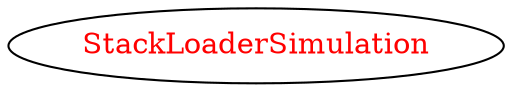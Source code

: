 digraph dependencyGraph {
 concentrate=true;
 ranksep="2.0";
 rankdir="LR"; 
 splines="ortho";
"StackLoaderSimulation" [fontcolor="red"];
}